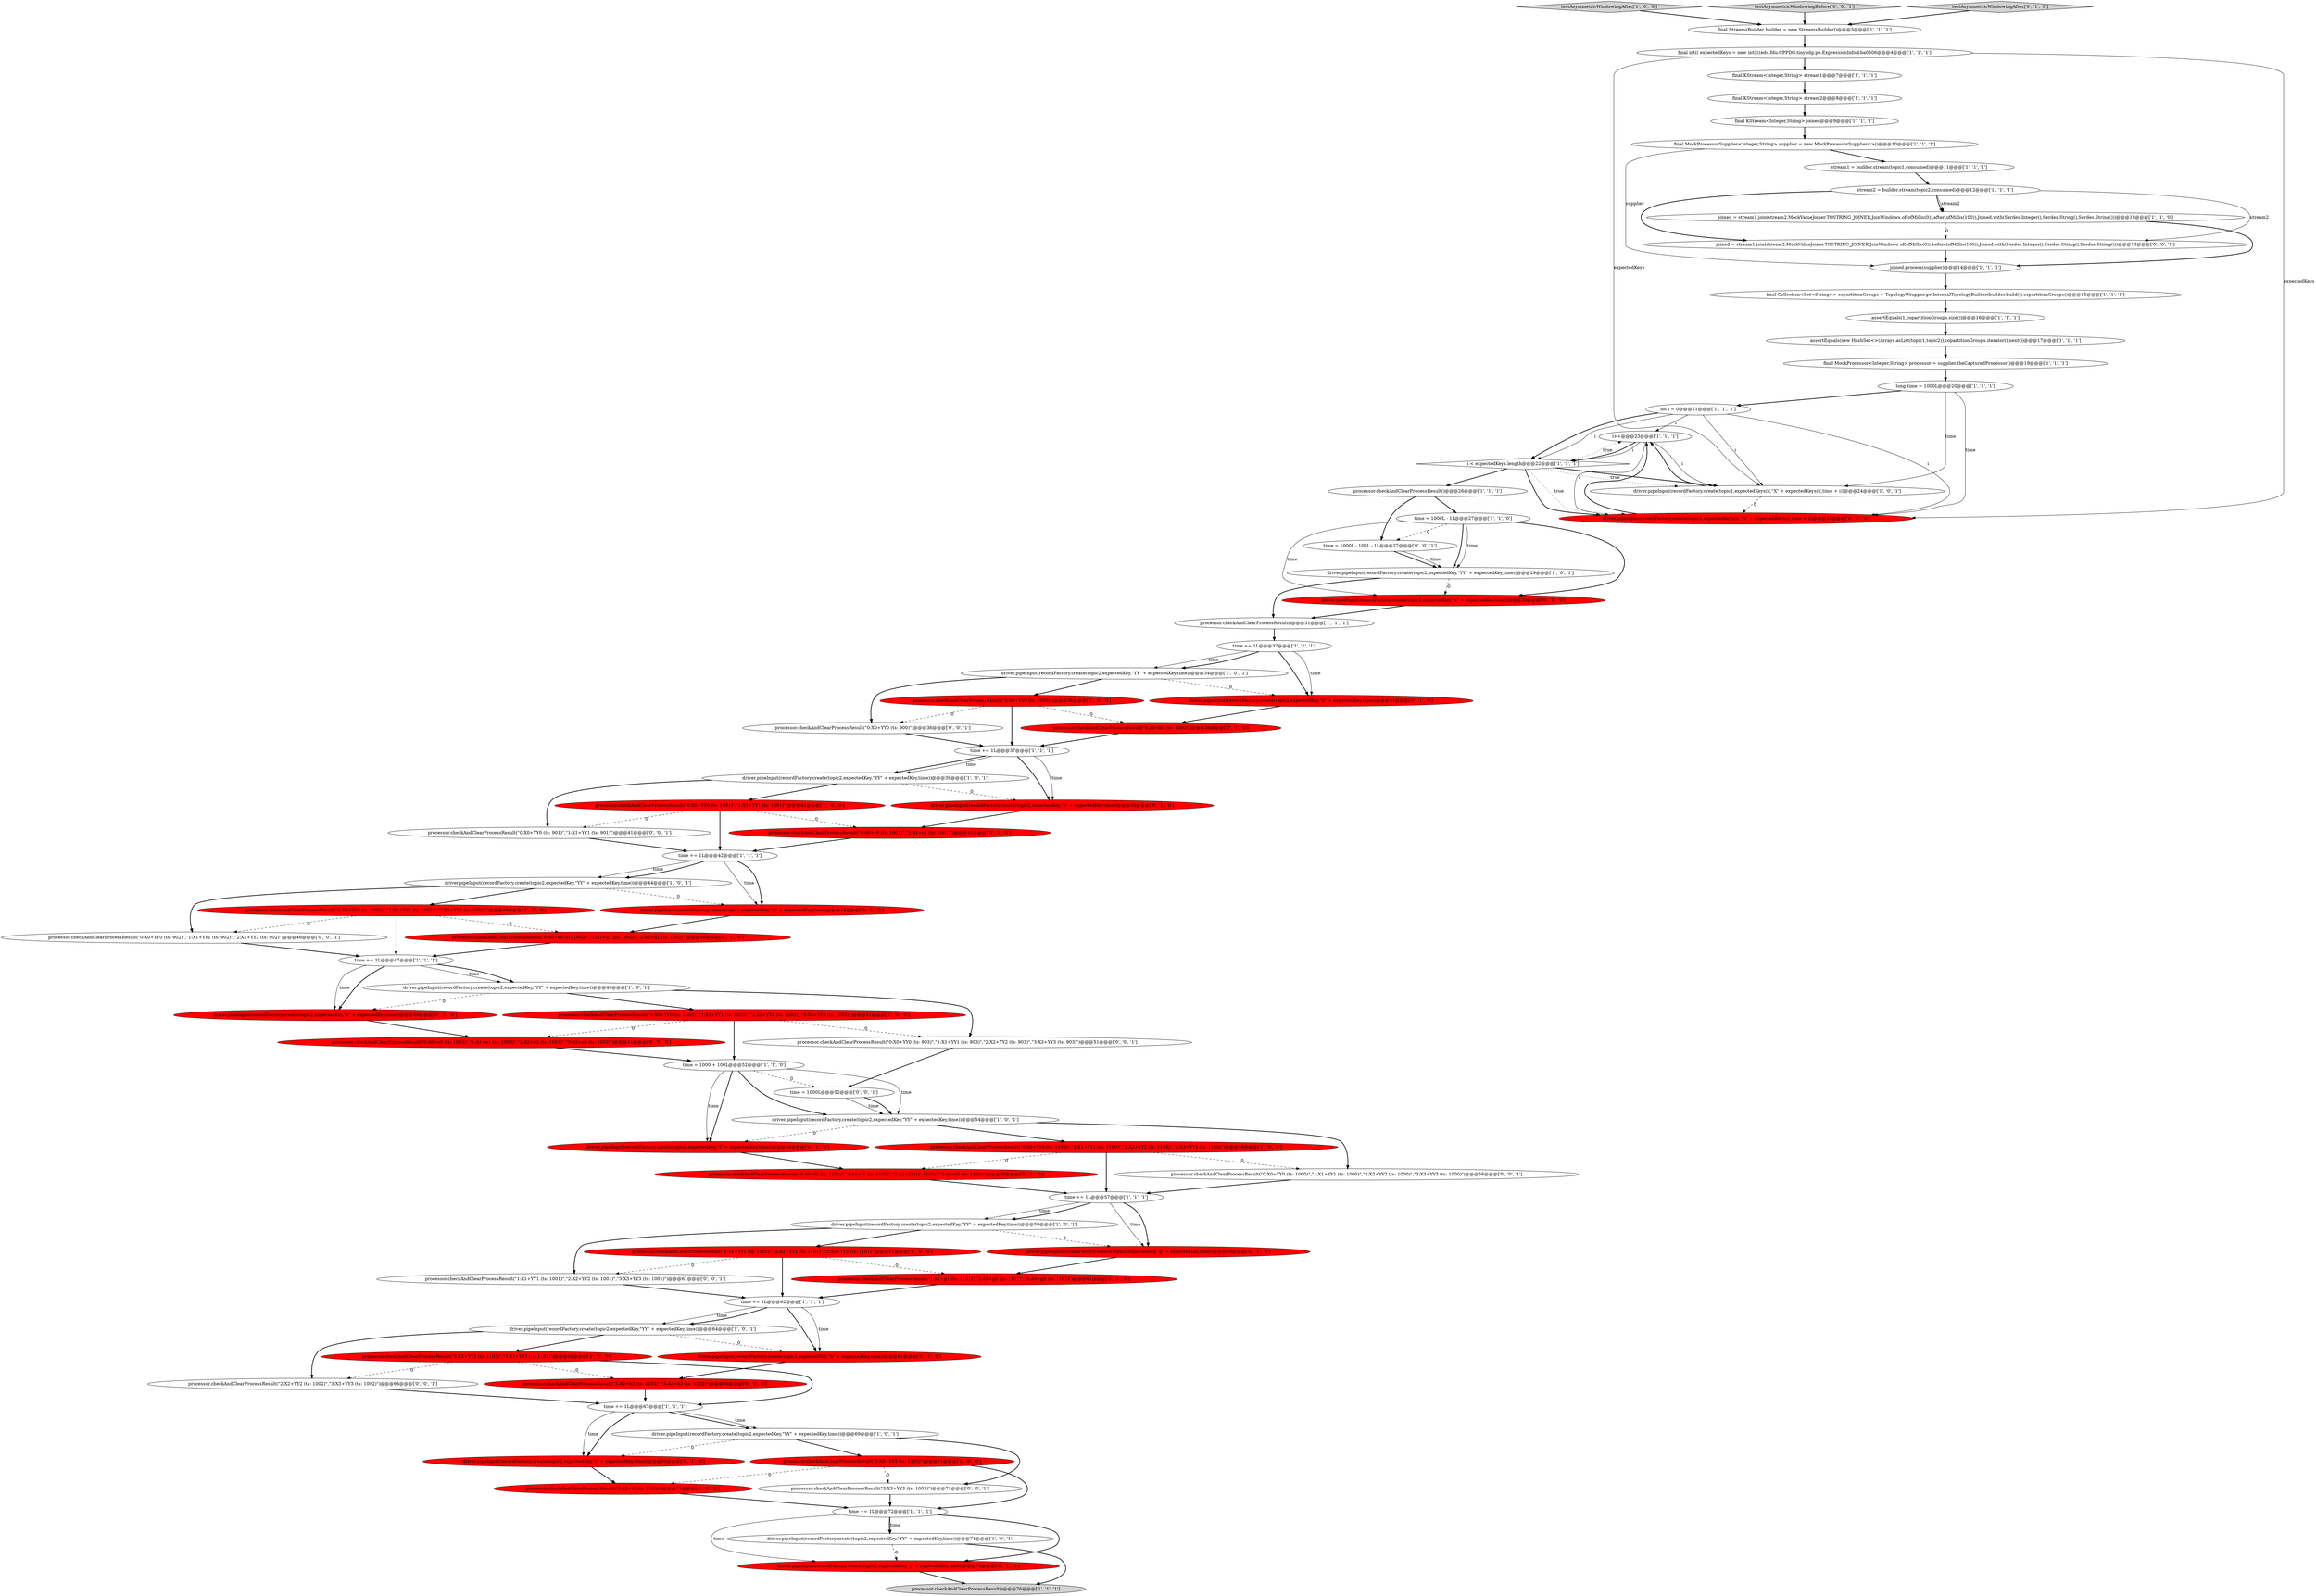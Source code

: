 digraph {
27 [style = filled, label = "testAsymmetricWindowingAfter['1', '0', '0']", fillcolor = lightgray, shape = diamond image = "AAA0AAABBB1BBB"];
79 [style = filled, label = "time = 1000L - 100L - 1L@@@27@@@['0', '0', '1']", fillcolor = white, shape = ellipse image = "AAA0AAABBB3BBB"];
10 [style = filled, label = "driver.pipeInput(recordFactory.create(topic2,expectedKey,\"YY\" + expectedKey,time))@@@59@@@['1', '0', '1']", fillcolor = white, shape = ellipse image = "AAA0AAABBB1BBB"];
71 [style = filled, label = "testAsymmetricWindowingBefore['0', '0', '1']", fillcolor = lightgray, shape = diamond image = "AAA0AAABBB3BBB"];
77 [style = filled, label = "processor.checkAndClearProcessResult(\"1:X1+YY1 (ts: 1001)\",\"2:X2+YY2 (ts: 1001)\",\"3:X3+YY3 (ts: 1001)\")@@@61@@@['0', '0', '1']", fillcolor = white, shape = ellipse image = "AAA0AAABBB3BBB"];
69 [style = filled, label = "driver.pipeInput(recordFactory.create(topic2,expectedKey,\"j\" + expectedKey,time))@@@74@@@['0', '1', '0']", fillcolor = red, shape = ellipse image = "AAA1AAABBB2BBB"];
51 [style = filled, label = "driver.pipeInput(recordFactory.create(topic2,expectedKey,\"g\" + expectedKey,time))@@@59@@@['0', '1', '0']", fillcolor = red, shape = ellipse image = "AAA1AAABBB2BBB"];
0 [style = filled, label = "processor.checkAndClearProcessResult(\"0:X0+YY0 (ts: 1002)\",\"1:X1+YY1 (ts: 1002)\",\"2:X2+YY2 (ts: 1002)\")@@@46@@@['1', '0', '0']", fillcolor = red, shape = ellipse image = "AAA1AAABBB1BBB"];
78 [style = filled, label = "processor.checkAndClearProcessResult(\"0:X0+YY0 (ts: 902)\",\"1:X1+YY1 (ts: 902)\",\"2:X2+YY2 (ts: 902)\")@@@46@@@['0', '0', '1']", fillcolor = white, shape = ellipse image = "AAA0AAABBB3BBB"];
4 [style = filled, label = "driver.pipeInput(recordFactory.create(topic2,expectedKey,\"YY\" + expectedKey,time))@@@29@@@['1', '0', '1']", fillcolor = white, shape = ellipse image = "AAA0AAABBB1BBB"];
40 [style = filled, label = "final KStream<Integer,String> stream1@@@7@@@['1', '1', '1']", fillcolor = white, shape = ellipse image = "AAA0AAABBB1BBB"];
16 [style = filled, label = "driver.pipeInput(recordFactory.create(topic2,expectedKey,\"YY\" + expectedKey,time))@@@34@@@['1', '0', '1']", fillcolor = white, shape = ellipse image = "AAA0AAABBB1BBB"];
12 [style = filled, label = "driver.pipeInput(recordFactory.create(topic2,expectedKey,\"YY\" + expectedKey,time))@@@39@@@['1', '0', '1']", fillcolor = white, shape = ellipse image = "AAA0AAABBB1BBB"];
9 [style = filled, label = "time += 1L@@@67@@@['1', '1', '1']", fillcolor = white, shape = ellipse image = "AAA0AAABBB1BBB"];
54 [style = filled, label = "driver.pipeInput(recordFactory.create(topic2,expectedKey,\"i\" + expectedKey,time))@@@69@@@['0', '1', '0']", fillcolor = red, shape = ellipse image = "AAA1AAABBB2BBB"];
72 [style = filled, label = "time = 1000L@@@52@@@['0', '0', '1']", fillcolor = white, shape = ellipse image = "AAA0AAABBB3BBB"];
61 [style = filled, label = "processor.checkAndClearProcessResult(\"0:A0+e0 (ts: 1003)\",\"1:A1+e1 (ts: 1003)\",\"2:A2+e2 (ts: 1003)\",\"3:A3+e3 (ts: 1003)\")@@@51@@@['0', '1', '0']", fillcolor = red, shape = ellipse image = "AAA1AAABBB2BBB"];
18 [style = filled, label = "int i = 0@@@21@@@['1', '1', '1']", fillcolor = white, shape = ellipse image = "AAA0AAABBB1BBB"];
20 [style = filled, label = "stream1 = builder.stream(topic1,consumed)@@@11@@@['1', '1', '1']", fillcolor = white, shape = ellipse image = "AAA0AAABBB1BBB"];
17 [style = filled, label = "final Collection<Set<String>> copartitionGroups = TopologyWrapper.getInternalTopologyBuilder(builder.build()).copartitionGroups()@@@15@@@['1', '1', '1']", fillcolor = white, shape = ellipse image = "AAA0AAABBB1BBB"];
21 [style = filled, label = "final MockProcessor<Integer,String> processor = supplier.theCapturedProcessor()@@@19@@@['1', '1', '1']", fillcolor = white, shape = ellipse image = "AAA0AAABBB1BBB"];
31 [style = filled, label = "time += 1L@@@47@@@['1', '1', '1']", fillcolor = white, shape = ellipse image = "AAA0AAABBB1BBB"];
5 [style = filled, label = "i++@@@23@@@['1', '1', '1']", fillcolor = white, shape = ellipse image = "AAA0AAABBB1BBB"];
32 [style = filled, label = "processor.checkAndClearProcessResult(\"0:X0+YY0 (ts: 1001)\",\"1:X1+YY1 (ts: 1001)\")@@@41@@@['1', '0', '0']", fillcolor = red, shape = ellipse image = "AAA1AAABBB1BBB"];
45 [style = filled, label = "driver.pipeInput(recordFactory.create(topic2,expectedKey,\"YY\" + expectedKey,time))@@@74@@@['1', '0', '1']", fillcolor = white, shape = ellipse image = "AAA0AAABBB1BBB"];
46 [style = filled, label = "driver.pipeInput(recordFactory.create(topic1,expectedKeys(i(,\"X\" + expectedKeys(i(,time + i))@@@24@@@['1', '0', '1']", fillcolor = white, shape = ellipse image = "AAA0AAABBB1BBB"];
73 [style = filled, label = "processor.checkAndClearProcessResult(\"0:X0+YY0 (ts: 901)\",\"1:X1+YY1 (ts: 901)\")@@@41@@@['0', '0', '1']", fillcolor = white, shape = ellipse image = "AAA0AAABBB3BBB"];
7 [style = filled, label = "processor.checkAndClearProcessResult(\"1:X1+YY1 (ts: 1101)\",\"2:X2+YY2 (ts: 1101)\",\"3:X3+YY3 (ts: 1101)\")@@@61@@@['1', '0', '0']", fillcolor = red, shape = ellipse image = "AAA1AAABBB1BBB"];
38 [style = filled, label = "processor.checkAndClearProcessResult()@@@31@@@['1', '1', '1']", fillcolor = white, shape = ellipse image = "AAA0AAABBB1BBB"];
29 [style = filled, label = "processor.checkAndClearProcessResult(\"3:X3+YY3 (ts: 1103)\")@@@71@@@['1', '0', '0']", fillcolor = red, shape = ellipse image = "AAA1AAABBB1BBB"];
23 [style = filled, label = "time += 1L@@@62@@@['1', '1', '1']", fillcolor = white, shape = ellipse image = "AAA0AAABBB1BBB"];
41 [style = filled, label = "time += 1L@@@42@@@['1', '1', '1']", fillcolor = white, shape = ellipse image = "AAA0AAABBB1BBB"];
2 [style = filled, label = "driver.pipeInput(recordFactory.create(topic2,expectedKey,\"YY\" + expectedKey,time))@@@44@@@['1', '0', '1']", fillcolor = white, shape = ellipse image = "AAA0AAABBB1BBB"];
64 [style = filled, label = "driver.pipeInput(recordFactory.create(topic2,expectedKey,\"f\" + expectedKey,time))@@@54@@@['0', '1', '0']", fillcolor = red, shape = ellipse image = "AAA1AAABBB2BBB"];
81 [style = filled, label = "processor.checkAndClearProcessResult(\"2:X2+YY2 (ts: 1002)\",\"3:X3+YY3 (ts: 1002)\")@@@66@@@['0', '0', '1']", fillcolor = white, shape = ellipse image = "AAA0AAABBB3BBB"];
22 [style = filled, label = "i < expectedKeys.length@@@22@@@['1', '1', '1']", fillcolor = white, shape = diamond image = "AAA0AAABBB1BBB"];
52 [style = filled, label = "processor.checkAndClearProcessResult(\"0:A0+d0 (ts: 1002)\",\"1:A1+d1 (ts: 1002)\",\"2:A2+d2 (ts: 1002)\")@@@46@@@['0', '1', '0']", fillcolor = red, shape = ellipse image = "AAA1AAABBB2BBB"];
60 [style = filled, label = "processor.checkAndClearProcessResult(\"0:A0+b0 (ts: 1000)\")@@@36@@@['0', '1', '0']", fillcolor = red, shape = ellipse image = "AAA1AAABBB2BBB"];
11 [style = filled, label = "time += 1L@@@37@@@['1', '1', '1']", fillcolor = white, shape = ellipse image = "AAA0AAABBB1BBB"];
59 [style = filled, label = "processor.checkAndClearProcessResult(\"3:A3+i3 (ts: 1103)\")@@@71@@@['0', '1', '0']", fillcolor = red, shape = ellipse image = "AAA1AAABBB2BBB"];
36 [style = filled, label = "time = 1000 + 100L@@@52@@@['1', '1', '0']", fillcolor = white, shape = ellipse image = "AAA0AAABBB1BBB"];
53 [style = filled, label = "processor.checkAndClearProcessResult(\"2:A2+h2 (ts: 1102)\",\"3:A3+h3 (ts: 1102)\")@@@66@@@['0', '1', '0']", fillcolor = red, shape = ellipse image = "AAA1AAABBB2BBB"];
33 [style = filled, label = "processor.checkAndClearProcessResult(\"0:X0+YY0 (ts: 1003)\",\"1:X1+YY1 (ts: 1003)\",\"2:X2+YY2 (ts: 1003)\",\"3:X3+YY3 (ts: 1003)\")@@@51@@@['1', '0', '0']", fillcolor = red, shape = ellipse image = "AAA1AAABBB1BBB"];
37 [style = filled, label = "assertEquals(new HashSet<>(Arrays.asList(topic1,topic2)),copartitionGroups.iterator().next())@@@17@@@['1', '1', '1']", fillcolor = white, shape = ellipse image = "AAA0AAABBB1BBB"];
30 [style = filled, label = "final KStream<Integer,String> stream2@@@8@@@['1', '1', '1']", fillcolor = white, shape = ellipse image = "AAA0AAABBB1BBB"];
82 [style = filled, label = "processor.checkAndClearProcessResult(\"0:X0+YY0 (ts: 900)\")@@@36@@@['0', '0', '1']", fillcolor = white, shape = ellipse image = "AAA0AAABBB3BBB"];
14 [style = filled, label = "final MockProcessorSupplier<Integer,String> supplier = new MockProcessorSupplier<>()@@@10@@@['1', '1', '1']", fillcolor = white, shape = ellipse image = "AAA0AAABBB1BBB"];
57 [style = filled, label = "processor.checkAndClearProcessResult(\"0:A0+c0 (ts: 1001)\",\"1:A1+c1 (ts: 1001)\")@@@41@@@['0', '1', '0']", fillcolor = red, shape = ellipse image = "AAA1AAABBB2BBB"];
47 [style = filled, label = "processor.checkAndClearProcessResult(\"2:X2+YY2 (ts: 1102)\",\"3:X3+YY3 (ts: 1102)\")@@@66@@@['1', '0', '0']", fillcolor = red, shape = ellipse image = "AAA1AAABBB1BBB"];
56 [style = filled, label = "driver.pipeInput(recordFactory.create(topic2,expectedKey,\"b\" + expectedKey,time))@@@34@@@['0', '1', '0']", fillcolor = red, shape = ellipse image = "AAA1AAABBB2BBB"];
26 [style = filled, label = "driver.pipeInput(recordFactory.create(topic2,expectedKey,\"YY\" + expectedKey,time))@@@64@@@['1', '0', '1']", fillcolor = white, shape = ellipse image = "AAA0AAABBB1BBB"];
6 [style = filled, label = "final int(( expectedKeys = new int((((edu.fdu.CPPDG.tinypdg.pe.ExpressionInfo@ba0506@@@4@@@['1', '1', '1']", fillcolor = white, shape = ellipse image = "AAA0AAABBB1BBB"];
24 [style = filled, label = "final KStream<Integer,String> joined@@@9@@@['1', '1', '1']", fillcolor = white, shape = ellipse image = "AAA0AAABBB1BBB"];
48 [style = filled, label = "driver.pipeInput(recordFactory.create(topic2,expectedKey,\"YY\" + expectedKey,time))@@@69@@@['1', '0', '1']", fillcolor = white, shape = ellipse image = "AAA0AAABBB1BBB"];
1 [style = filled, label = "time += 1L@@@72@@@['1', '1', '1']", fillcolor = white, shape = ellipse image = "AAA0AAABBB1BBB"];
3 [style = filled, label = "stream2 = builder.stream(topic2,consumed)@@@12@@@['1', '1', '1']", fillcolor = white, shape = ellipse image = "AAA0AAABBB1BBB"];
13 [style = filled, label = "time += 1L@@@57@@@['1', '1', '1']", fillcolor = white, shape = ellipse image = "AAA0AAABBB1BBB"];
55 [style = filled, label = "processor.checkAndClearProcessResult(\"0:A0+f0 (ts: 1100)\",\"1:A1+f1 (ts: 1100)\",\"2:A2+f2 (ts: 1100)\",\"3:A3+f3 (ts: 1100)\")@@@56@@@['0', '1', '0']", fillcolor = red, shape = ellipse image = "AAA1AAABBB2BBB"];
50 [style = filled, label = "processor.checkAndClearProcessResult(\"0:X0+YY0 (ts: 1000)\")@@@36@@@['1', '0', '0']", fillcolor = red, shape = ellipse image = "AAA1AAABBB1BBB"];
58 [style = filled, label = "processor.checkAndClearProcessResult(\"1:A1+g1 (ts: 1101)\",\"2:A2+g2 (ts: 1101)\",\"3:A3+g3 (ts: 1101)\")@@@61@@@['0', '1', '0']", fillcolor = red, shape = ellipse image = "AAA1AAABBB2BBB"];
65 [style = filled, label = "driver.pipeInput(recordFactory.create(topic1,expectedKeys(i(,\"A\" + expectedKeys(i(,time + i))@@@24@@@['0', '1', '0']", fillcolor = red, shape = ellipse image = "AAA1AAABBB2BBB"];
76 [style = filled, label = "processor.checkAndClearProcessResult(\"0:X0+YY0 (ts: 1000)\",\"1:X1+YY1 (ts: 1000)\",\"2:X2+YY2 (ts: 1000)\",\"3:X3+YY3 (ts: 1000)\")@@@56@@@['0', '0', '1']", fillcolor = white, shape = ellipse image = "AAA0AAABBB3BBB"];
62 [style = filled, label = "driver.pipeInput(recordFactory.create(topic2,expectedKey,\"e\" + expectedKey,time))@@@49@@@['0', '1', '0']", fillcolor = red, shape = ellipse image = "AAA1AAABBB2BBB"];
63 [style = filled, label = "testAsymmetricWindowingAfter['0', '1', '0']", fillcolor = lightgray, shape = diamond image = "AAA0AAABBB2BBB"];
49 [style = filled, label = "processor.checkAndClearProcessResult()@@@76@@@['1', '1', '1']", fillcolor = lightgray, shape = ellipse image = "AAA0AAABBB1BBB"];
80 [style = filled, label = "joined = stream1.join(stream2,MockValueJoiner.TOSTRING_JOINER,JoinWindows.of(ofMillis(0)).before(ofMillis(100)),Joined.with(Serdes.Integer(),Serdes.String(),Serdes.String()))@@@13@@@['0', '0', '1']", fillcolor = white, shape = ellipse image = "AAA0AAABBB3BBB"];
28 [style = filled, label = "driver.pipeInput(recordFactory.create(topic2,expectedKey,\"YY\" + expectedKey,time))@@@54@@@['1', '0', '1']", fillcolor = white, shape = ellipse image = "AAA0AAABBB1BBB"];
35 [style = filled, label = "assertEquals(1,copartitionGroups.size())@@@16@@@['1', '1', '1']", fillcolor = white, shape = ellipse image = "AAA0AAABBB1BBB"];
66 [style = filled, label = "driver.pipeInput(recordFactory.create(topic2,expectedKey,\"a\" + expectedKey,time))@@@29@@@['0', '1', '0']", fillcolor = red, shape = ellipse image = "AAA1AAABBB2BBB"];
67 [style = filled, label = "driver.pipeInput(recordFactory.create(topic2,expectedKey,\"d\" + expectedKey,time))@@@44@@@['0', '1', '0']", fillcolor = red, shape = ellipse image = "AAA1AAABBB2BBB"];
70 [style = filled, label = "driver.pipeInput(recordFactory.create(topic2,expectedKey,\"h\" + expectedKey,time))@@@64@@@['0', '1', '0']", fillcolor = red, shape = ellipse image = "AAA1AAABBB2BBB"];
44 [style = filled, label = "long time = 1000L@@@20@@@['1', '1', '1']", fillcolor = white, shape = ellipse image = "AAA0AAABBB1BBB"];
68 [style = filled, label = "driver.pipeInput(recordFactory.create(topic2,expectedKey,\"c\" + expectedKey,time))@@@39@@@['0', '1', '0']", fillcolor = red, shape = ellipse image = "AAA1AAABBB2BBB"];
8 [style = filled, label = "time = 1000L - 1L@@@27@@@['1', '1', '0']", fillcolor = white, shape = ellipse image = "AAA0AAABBB1BBB"];
39 [style = filled, label = "driver.pipeInput(recordFactory.create(topic2,expectedKey,\"YY\" + expectedKey,time))@@@49@@@['1', '0', '1']", fillcolor = white, shape = ellipse image = "AAA0AAABBB1BBB"];
25 [style = filled, label = "processor.checkAndClearProcessResult()@@@26@@@['1', '1', '1']", fillcolor = white, shape = ellipse image = "AAA0AAABBB1BBB"];
75 [style = filled, label = "processor.checkAndClearProcessResult(\"3:X3+YY3 (ts: 1003)\")@@@71@@@['0', '0', '1']", fillcolor = white, shape = ellipse image = "AAA0AAABBB3BBB"];
34 [style = filled, label = "joined = stream1.join(stream2,MockValueJoiner.TOSTRING_JOINER,JoinWindows.of(ofMillis(0)).after(ofMillis(100)),Joined.with(Serdes.Integer(),Serdes.String(),Serdes.String()))@@@13@@@['1', '1', '0']", fillcolor = white, shape = ellipse image = "AAA0AAABBB1BBB"];
74 [style = filled, label = "processor.checkAndClearProcessResult(\"0:X0+YY0 (ts: 903)\",\"1:X1+YY1 (ts: 903)\",\"2:X2+YY2 (ts: 903)\",\"3:X3+YY3 (ts: 903)\")@@@51@@@['0', '0', '1']", fillcolor = white, shape = ellipse image = "AAA0AAABBB3BBB"];
15 [style = filled, label = "time += 1L@@@32@@@['1', '1', '1']", fillcolor = white, shape = ellipse image = "AAA0AAABBB1BBB"];
42 [style = filled, label = "final StreamsBuilder builder = new StreamsBuilder()@@@3@@@['1', '1', '1']", fillcolor = white, shape = ellipse image = "AAA0AAABBB1BBB"];
19 [style = filled, label = "processor.checkAndClearProcessResult(\"0:X0+YY0 (ts: 1100)\",\"1:X1+YY1 (ts: 1100)\",\"2:X2+YY2 (ts: 1100)\",\"3:X3+YY3 (ts: 1100)\")@@@56@@@['1', '0', '0']", fillcolor = red, shape = ellipse image = "AAA1AAABBB1BBB"];
43 [style = filled, label = "joined.process(supplier)@@@14@@@['1', '1', '1']", fillcolor = white, shape = ellipse image = "AAA0AAABBB1BBB"];
47->9 [style = bold, label=""];
1->69 [style = bold, label=""];
46->5 [style = bold, label=""];
48->29 [style = bold, label=""];
74->72 [style = bold, label=""];
33->61 [style = dashed, label="0"];
0->78 [style = dashed, label="0"];
62->61 [style = bold, label=""];
72->28 [style = solid, label="time"];
78->31 [style = bold, label=""];
36->28 [style = bold, label=""];
3->80 [style = bold, label=""];
55->13 [style = bold, label=""];
70->53 [style = bold, label=""];
57->41 [style = bold, label=""];
38->15 [style = bold, label=""];
22->65 [style = bold, label=""];
33->74 [style = dashed, label="0"];
13->10 [style = solid, label="time"];
3->34 [style = bold, label=""];
13->51 [style = bold, label=""];
15->56 [style = solid, label="time"];
1->45 [style = solid, label="time"];
10->51 [style = dashed, label="0"];
18->22 [style = bold, label=""];
18->46 [style = solid, label="i"];
44->46 [style = solid, label="time"];
35->37 [style = bold, label=""];
3->80 [style = solid, label="stream2"];
14->43 [style = solid, label="supplier"];
19->76 [style = dashed, label="0"];
6->65 [style = solid, label="expectedKeys"];
41->67 [style = bold, label=""];
59->1 [style = bold, label=""];
13->51 [style = solid, label="time"];
32->73 [style = dashed, label="0"];
18->22 [style = solid, label="i"];
44->18 [style = bold, label=""];
8->4 [style = bold, label=""];
29->1 [style = bold, label=""];
12->68 [style = dashed, label="0"];
23->26 [style = solid, label="time"];
45->69 [style = dashed, label="0"];
67->52 [style = bold, label=""];
9->54 [style = solid, label="time"];
14->20 [style = bold, label=""];
17->35 [style = bold, label=""];
5->65 [style = solid, label="i"];
22->25 [style = bold, label=""];
21->44 [style = bold, label=""];
22->46 [style = dotted, label="true"];
22->46 [style = bold, label=""];
4->38 [style = bold, label=""];
36->28 [style = solid, label="time"];
7->58 [style = dashed, label="0"];
26->81 [style = bold, label=""];
8->79 [style = dashed, label="0"];
37->21 [style = bold, label=""];
26->47 [style = bold, label=""];
9->48 [style = bold, label=""];
48->75 [style = bold, label=""];
11->12 [style = bold, label=""];
20->3 [style = bold, label=""];
41->2 [style = solid, label="time"];
51->58 [style = bold, label=""];
41->2 [style = bold, label=""];
10->7 [style = bold, label=""];
76->13 [style = bold, label=""];
9->54 [style = bold, label=""];
3->34 [style = solid, label="stream2"];
2->67 [style = dashed, label="0"];
26->70 [style = dashed, label="0"];
23->70 [style = solid, label="time"];
4->66 [style = dashed, label="0"];
19->13 [style = bold, label=""];
41->67 [style = solid, label="time"];
25->79 [style = bold, label=""];
33->36 [style = bold, label=""];
7->23 [style = bold, label=""];
28->19 [style = bold, label=""];
71->42 [style = bold, label=""];
54->59 [style = bold, label=""];
31->39 [style = solid, label="time"];
66->38 [style = bold, label=""];
23->70 [style = bold, label=""];
47->81 [style = dashed, label="0"];
80->43 [style = bold, label=""];
79->4 [style = bold, label=""];
39->62 [style = dashed, label="0"];
19->55 [style = dashed, label="0"];
5->46 [style = solid, label="i"];
48->54 [style = dashed, label="0"];
29->75 [style = dashed, label="0"];
5->22 [style = bold, label=""];
1->45 [style = bold, label=""];
82->11 [style = bold, label=""];
0->31 [style = bold, label=""];
63->42 [style = bold, label=""];
13->10 [style = bold, label=""];
30->24 [style = bold, label=""];
81->9 [style = bold, label=""];
31->62 [style = solid, label="time"];
50->82 [style = dashed, label="0"];
56->60 [style = bold, label=""];
64->55 [style = bold, label=""];
12->32 [style = bold, label=""];
8->66 [style = solid, label="time"];
11->12 [style = solid, label="time"];
12->73 [style = bold, label=""];
73->41 [style = bold, label=""];
39->33 [style = bold, label=""];
16->50 [style = bold, label=""];
61->36 [style = bold, label=""];
16->82 [style = bold, label=""];
36->64 [style = solid, label="time"];
18->5 [style = solid, label="i"];
22->5 [style = dotted, label="true"];
32->57 [style = dashed, label="0"];
0->52 [style = dashed, label="0"];
36->72 [style = dashed, label="0"];
43->17 [style = bold, label=""];
9->48 [style = solid, label="time"];
15->16 [style = solid, label="time"];
2->0 [style = bold, label=""];
1->69 [style = solid, label="time"];
58->23 [style = bold, label=""];
2->78 [style = bold, label=""];
72->28 [style = bold, label=""];
8->4 [style = solid, label="time"];
50->60 [style = dashed, label="0"];
40->30 [style = bold, label=""];
32->41 [style = bold, label=""];
11->68 [style = solid, label="time"];
31->39 [style = bold, label=""];
15->56 [style = bold, label=""];
34->43 [style = bold, label=""];
53->9 [style = bold, label=""];
8->66 [style = bold, label=""];
29->59 [style = dashed, label="0"];
69->49 [style = bold, label=""];
36->64 [style = bold, label=""];
46->65 [style = dashed, label="0"];
28->76 [style = bold, label=""];
6->46 [style = solid, label="expectedKeys"];
22->65 [style = dotted, label="true"];
45->49 [style = bold, label=""];
11->68 [style = bold, label=""];
77->23 [style = bold, label=""];
65->5 [style = bold, label=""];
23->26 [style = bold, label=""];
10->77 [style = bold, label=""];
39->74 [style = bold, label=""];
15->16 [style = bold, label=""];
44->65 [style = solid, label="time"];
24->14 [style = bold, label=""];
27->42 [style = bold, label=""];
68->57 [style = bold, label=""];
7->77 [style = dashed, label="0"];
16->56 [style = dashed, label="0"];
5->22 [style = solid, label="i"];
42->6 [style = bold, label=""];
75->1 [style = bold, label=""];
47->53 [style = dashed, label="0"];
50->11 [style = bold, label=""];
6->40 [style = bold, label=""];
18->65 [style = solid, label="i"];
52->31 [style = bold, label=""];
60->11 [style = bold, label=""];
25->8 [style = bold, label=""];
28->64 [style = dashed, label="0"];
31->62 [style = bold, label=""];
34->80 [style = dashed, label="0"];
79->4 [style = solid, label="time"];
}
